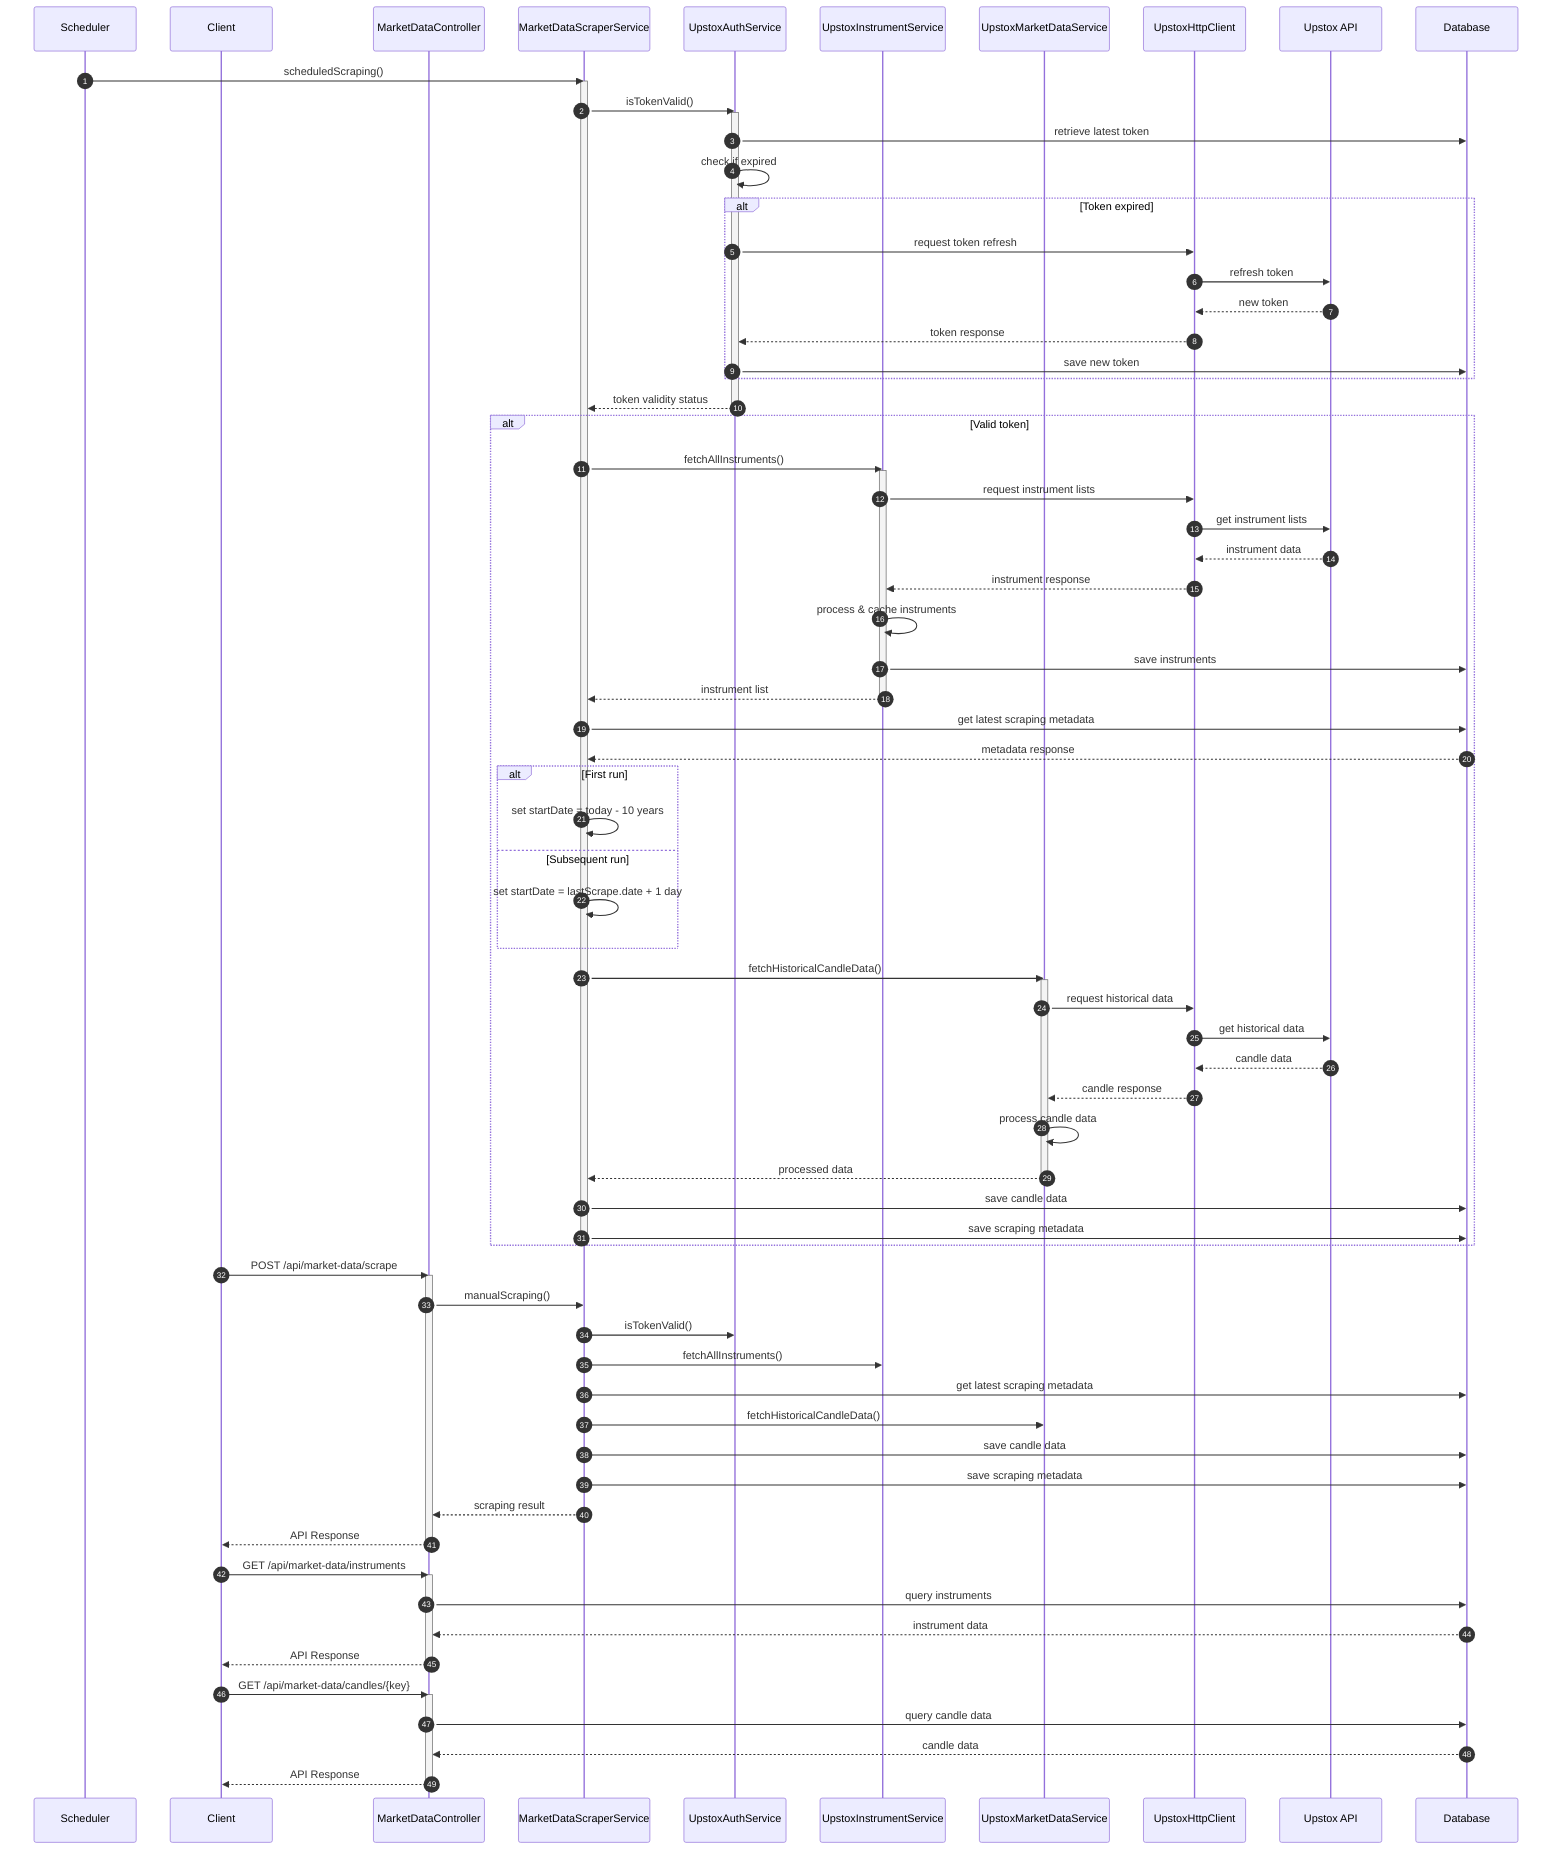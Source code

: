 sequenceDiagram
    autonumber
    participant S as Scheduler
    participant C as Client
    participant MC as MarketDataController
    participant DS as MarketDataScraperService
    participant UA as UpstoxAuthService
    participant UI as UpstoxInstrumentService
    participant UM as UpstoxMarketDataService
    participant HTTP as UpstoxHttpClient
    participant API as Upstox API
    participant DB as Database

%% Scheduled scraping flow
    S ->> DS: scheduledScraping()
    activate DS

%% Authentication check
    DS ->> UA: isTokenValid()
    activate UA
    UA ->> DB: retrieve latest token
    UA ->> UA: check if expired
    alt Token expired
        UA ->> HTTP: request token refresh
        HTTP ->> API: refresh token
        API -->> HTTP: new token
        HTTP -->> UA: token response
        UA ->> DB: save new token
    end
    UA -->> DS: token validity status
    deactivate UA

    alt Valid token
    %% Instrument scraping
        DS ->> UI: fetchAllInstruments()
        activate UI
        UI ->> HTTP: request instrument lists
        HTTP ->> API: get instrument lists
        API -->> HTTP: instrument data
        HTTP -->> UI: instrument response
        UI ->> UI: process & cache instruments
        UI ->> DB: save instruments
        UI -->> DS: instrument list
        deactivate UI

    %% Determine scraping range
        DS ->> DB: get latest scraping metadata
        DB -->> DS: metadata response

        alt First run
            DS ->> DS: set startDate = today - 10 years
        else Subsequent run
            DS ->> DS: set startDate = lastScrape.date + 1 day
        end

    %% Historical data scraping
        DS ->> UM: fetchHistoricalCandleData()
        activate UM
        UM ->> HTTP: request historical data
        HTTP ->> API: get historical data
        API -->> HTTP: candle data
        HTTP -->> UM: candle response
        UM ->> UM: process candle data
        UM -->> DS: processed data
        deactivate UM

    %% Save data
        DS ->> DB: save candle data
        DS ->> DB: save scraping metadata
    end
    deactivate DS

%% Manual scraping flow
    C ->> MC: POST /api/market-data/scrape
    activate MC
    MC ->> DS: manualScraping()

%% Same flow as above, abbreviated
    DS ->> UA: isTokenValid()
    DS ->> UI: fetchAllInstruments()
    DS ->> DB: get latest scraping metadata
    DS ->> UM: fetchHistoricalCandleData()
    DS ->> DB: save candle data
    DS ->> DB: save scraping metadata

    DS -->> MC: scraping result
    MC -->> C: API Response
    deactivate MC

%% Data retrieval flow
    C ->> MC: GET /api/market-data/instruments
    activate MC
    MC ->> DB: query instruments
    DB -->> MC: instrument data
    MC -->> C: API Response
    deactivate MC

    C ->> MC: GET /api/market-data/candles/{key}
    activate MC
    MC ->> DB: query candle data
    DB -->> MC: candle data
    MC -->> C: API Response
    deactivate MC